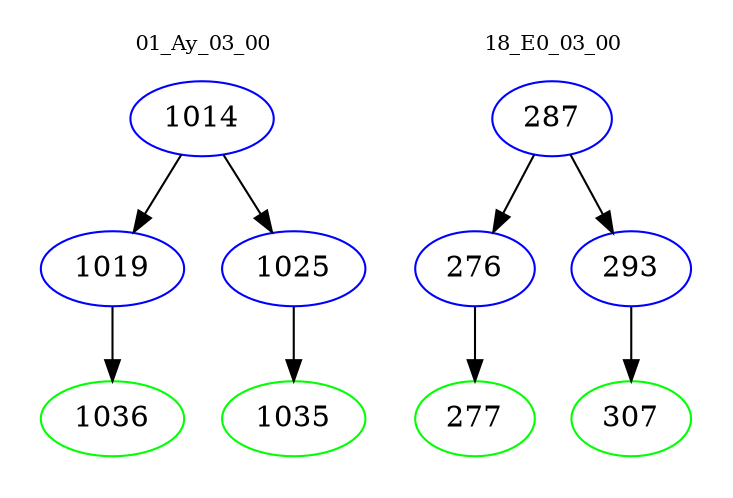 digraph{
subgraph cluster_0 {
color = white
label = "01_Ay_03_00";
fontsize=10;
T0_1014 [label="1014", color="blue"]
T0_1014 -> T0_1019 [color="black"]
T0_1019 [label="1019", color="blue"]
T0_1019 -> T0_1036 [color="black"]
T0_1036 [label="1036", color="green"]
T0_1014 -> T0_1025 [color="black"]
T0_1025 [label="1025", color="blue"]
T0_1025 -> T0_1035 [color="black"]
T0_1035 [label="1035", color="green"]
}
subgraph cluster_1 {
color = white
label = "18_E0_03_00";
fontsize=10;
T1_287 [label="287", color="blue"]
T1_287 -> T1_276 [color="black"]
T1_276 [label="276", color="blue"]
T1_276 -> T1_277 [color="black"]
T1_277 [label="277", color="green"]
T1_287 -> T1_293 [color="black"]
T1_293 [label="293", color="blue"]
T1_293 -> T1_307 [color="black"]
T1_307 [label="307", color="green"]
}
}
